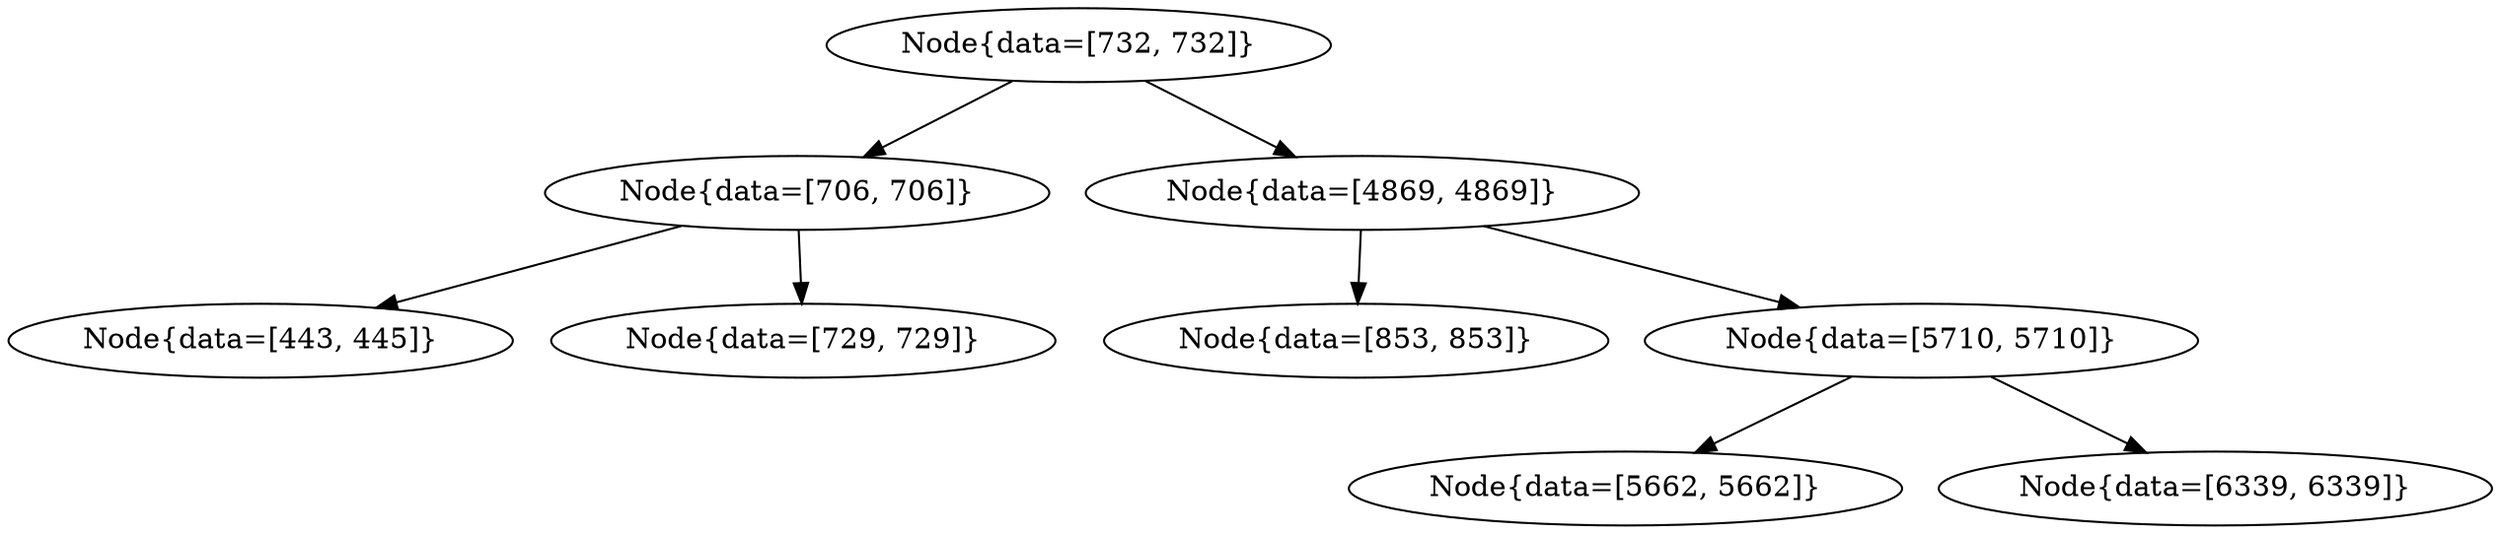 digraph G{
1271371484 [label="Node{data=[732, 732]}"]
1271371484 -> 1148850526
1148850526 [label="Node{data=[706, 706]}"]
1148850526 -> 1944781423
1944781423 [label="Node{data=[443, 445]}"]
1148850526 -> 1638771204
1638771204 [label="Node{data=[729, 729]}"]
1271371484 -> 371958171
371958171 [label="Node{data=[4869, 4869]}"]
371958171 -> 38773473
38773473 [label="Node{data=[853, 853]}"]
371958171 -> 698097853
698097853 [label="Node{data=[5710, 5710]}"]
698097853 -> 627921408
627921408 [label="Node{data=[5662, 5662]}"]
698097853 -> 1853950031
1853950031 [label="Node{data=[6339, 6339]}"]
}